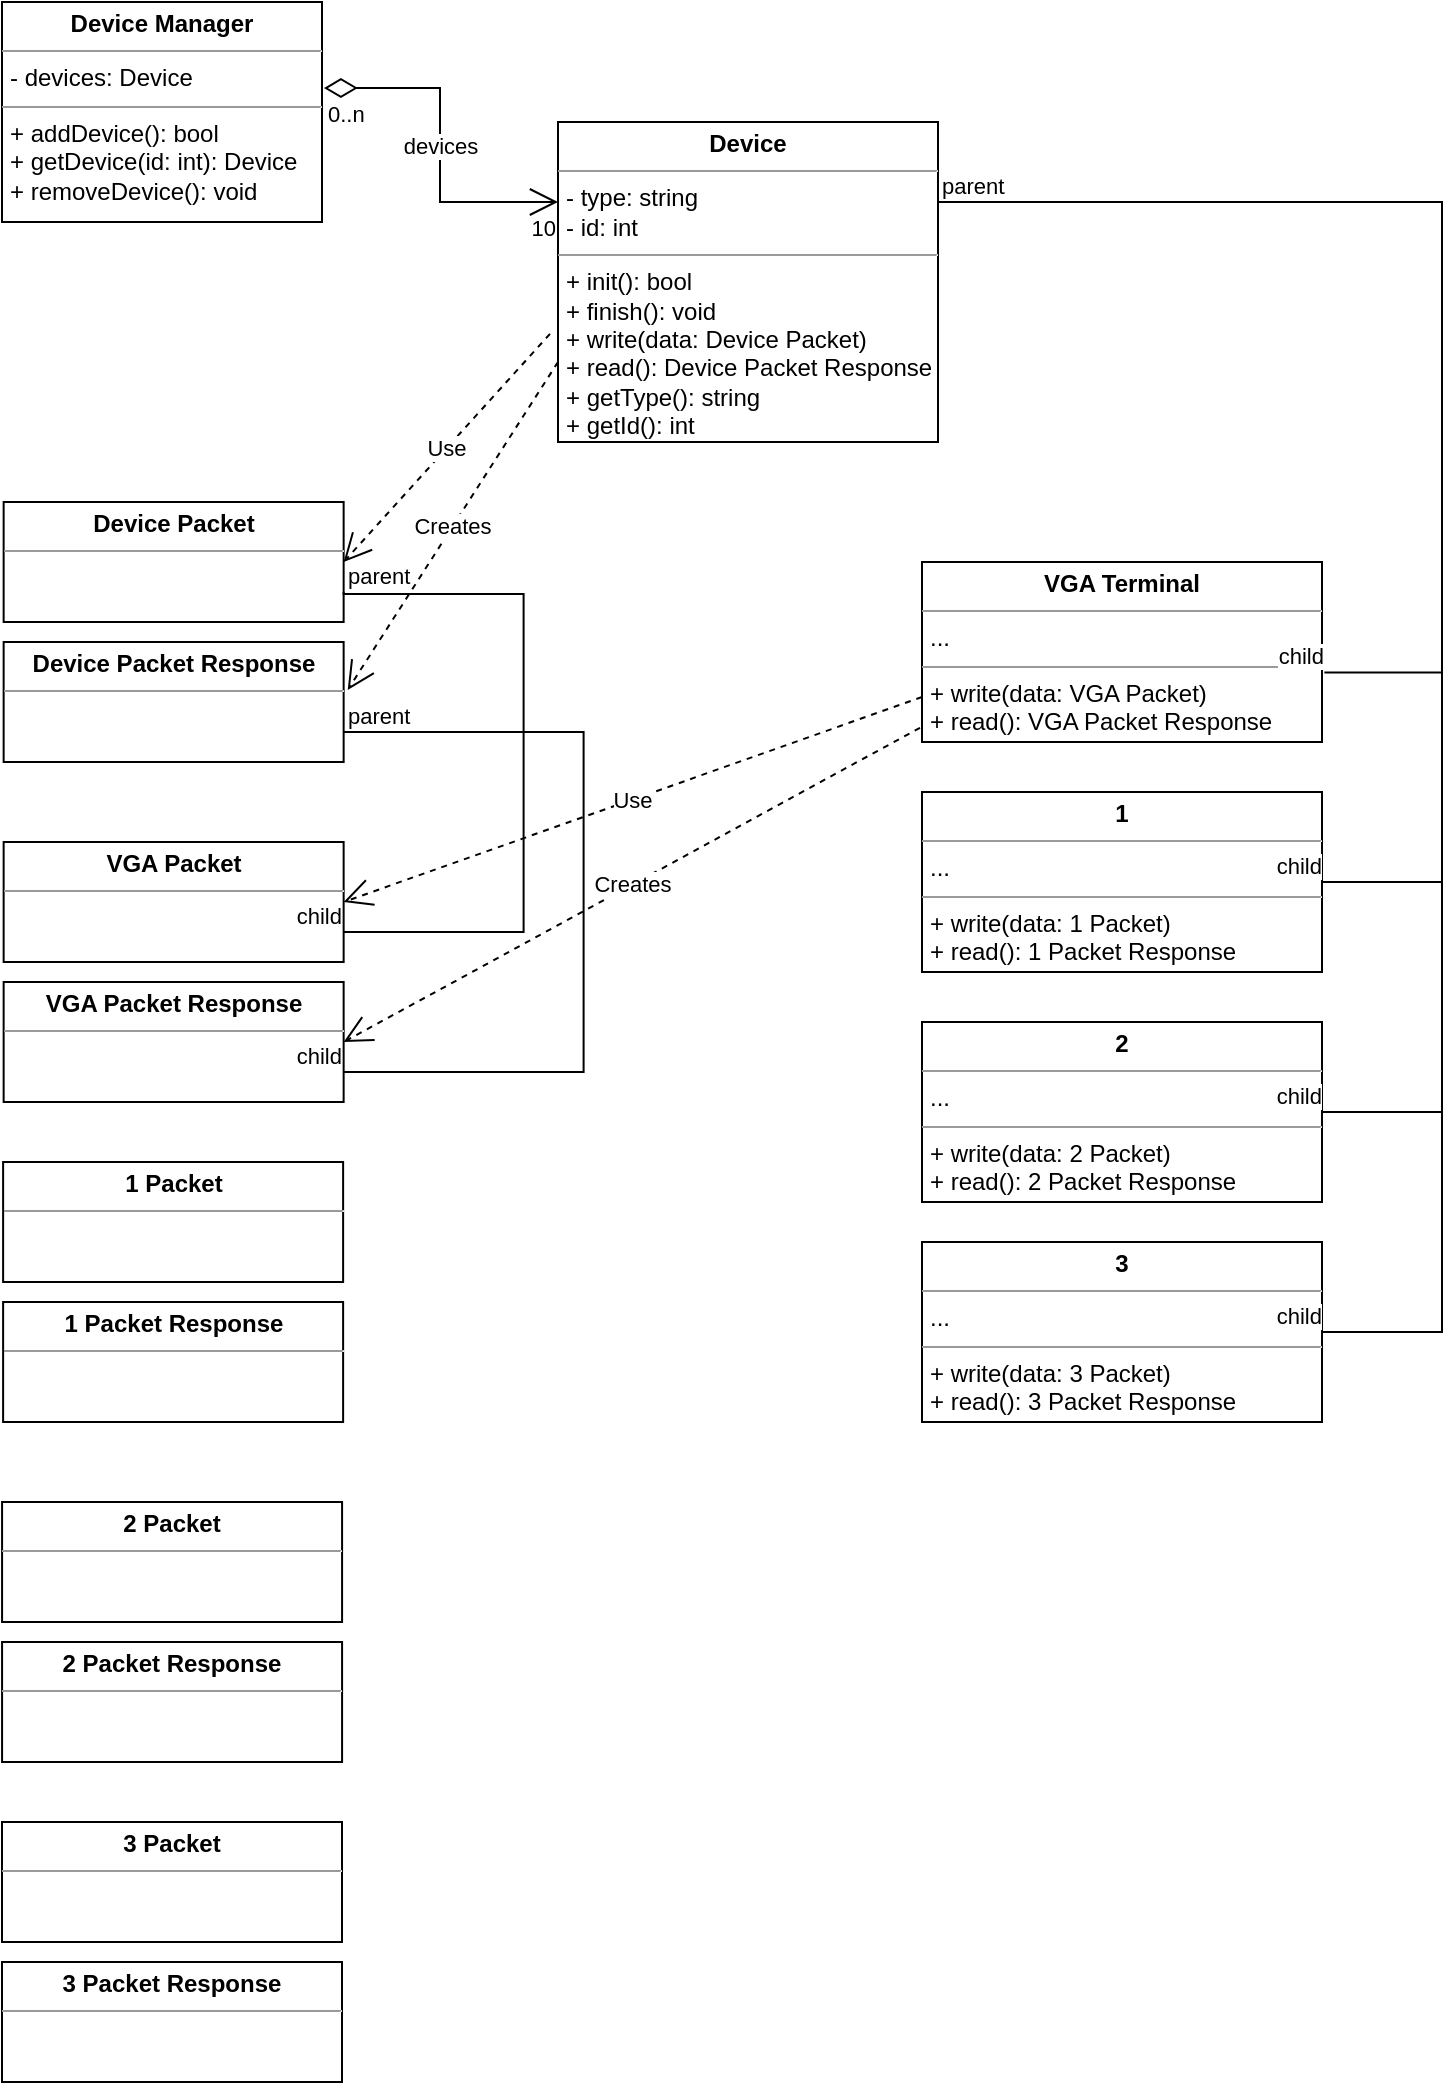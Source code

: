 <mxfile version="20.8.20" type="github">
  <diagram name="Page-1" id="09lzFyWS7ChnjlxKwFv8">
    <mxGraphModel dx="1742" dy="960" grid="1" gridSize="10" guides="1" tooltips="1" connect="1" arrows="1" fold="1" page="1" pageScale="1" pageWidth="827" pageHeight="1169" math="0" shadow="0">
      <root>
        <mxCell id="0" />
        <mxCell id="1" parent="0" />
        <mxCell id="X0Wd92SMY3JsqTdoB2Md-23" value="&lt;p style=&quot;margin:0px;margin-top:4px;text-align:center;&quot;&gt;&lt;b&gt;Device&lt;/b&gt;&lt;/p&gt;&lt;hr size=&quot;1&quot;&gt;&lt;p style=&quot;margin:0px;margin-left:4px;&quot;&gt;- type: string&lt;/p&gt;&lt;p style=&quot;margin:0px;margin-left:4px;&quot;&gt;- id: int&lt;/p&gt;&lt;hr size=&quot;1&quot;&gt;&lt;p style=&quot;margin:0px;margin-left:4px;&quot;&gt;+ init(): bool&lt;/p&gt;&lt;p style=&quot;margin:0px;margin-left:4px;&quot;&gt;+ finish(): void&lt;/p&gt;&lt;p style=&quot;margin:0px;margin-left:4px;&quot;&gt;+ write(data: Device Packet)&lt;/p&gt;&lt;p style=&quot;margin:0px;margin-left:4px;&quot;&gt;+ read(): Device Packet Response&lt;/p&gt;&lt;p style=&quot;margin:0px;margin-left:4px;&quot;&gt;+ getType(): string&lt;/p&gt;&lt;p style=&quot;margin:0px;margin-left:4px;&quot;&gt;+ getId(): int&lt;/p&gt;" style="verticalAlign=top;align=left;overflow=fill;fontSize=12;fontFamily=Helvetica;html=1;" vertex="1" parent="1">
          <mxGeometry x="318" y="90" width="190" height="160" as="geometry" />
        </mxCell>
        <mxCell id="X0Wd92SMY3JsqTdoB2Md-27" value="&lt;p style=&quot;margin:0px;margin-top:4px;text-align:center;&quot;&gt;&lt;b&gt;Device Manager&lt;/b&gt;&lt;/p&gt;&lt;hr size=&quot;1&quot;&gt;&lt;p style=&quot;margin:0px;margin-left:4px;&quot;&gt;- devices: Device&lt;/p&gt;&lt;hr size=&quot;1&quot;&gt;&lt;p style=&quot;margin:0px;margin-left:4px;&quot;&gt;+ addDevice(): bool&lt;/p&gt;&lt;p style=&quot;margin:0px;margin-left:4px;&quot;&gt;+ getDevice(id: int): Device&lt;/p&gt;&lt;p style=&quot;margin:0px;margin-left:4px;&quot;&gt;+ removeDevice(): void&lt;/p&gt;" style="verticalAlign=top;align=left;overflow=fill;fontSize=12;fontFamily=Helvetica;html=1;" vertex="1" parent="1">
          <mxGeometry x="40" y="30" width="160" height="110" as="geometry" />
        </mxCell>
        <mxCell id="X0Wd92SMY3JsqTdoB2Md-29" value="devices" style="endArrow=open;html=1;endSize=12;startArrow=diamondThin;startSize=14;startFill=0;edgeStyle=orthogonalEdgeStyle;rounded=0;exitX=1.006;exitY=0.391;exitDx=0;exitDy=0;exitPerimeter=0;entryX=0;entryY=0.25;entryDx=0;entryDy=0;" edge="1" parent="1" source="X0Wd92SMY3JsqTdoB2Md-27" target="X0Wd92SMY3JsqTdoB2Md-23">
          <mxGeometry relative="1" as="geometry">
            <mxPoint x="290" y="260" as="sourcePoint" />
            <mxPoint x="450" y="260" as="targetPoint" />
          </mxGeometry>
        </mxCell>
        <mxCell id="X0Wd92SMY3JsqTdoB2Md-30" value="0..n" style="edgeLabel;resizable=0;html=1;align=left;verticalAlign=top;" connectable="0" vertex="1" parent="X0Wd92SMY3JsqTdoB2Md-29">
          <mxGeometry x="-1" relative="1" as="geometry" />
        </mxCell>
        <mxCell id="X0Wd92SMY3JsqTdoB2Md-31" value="10" style="edgeLabel;resizable=0;html=1;align=right;verticalAlign=top;" connectable="0" vertex="1" parent="X0Wd92SMY3JsqTdoB2Md-29">
          <mxGeometry x="1" relative="1" as="geometry" />
        </mxCell>
        <mxCell id="X0Wd92SMY3JsqTdoB2Md-40" value="&lt;p style=&quot;margin:0px;margin-top:4px;text-align:center;&quot;&gt;&lt;b&gt;Device Packet&lt;/b&gt;&lt;/p&gt;&lt;hr size=&quot;1&quot;&gt;&lt;div style=&quot;height:2px;&quot;&gt;&lt;/div&gt;" style="verticalAlign=top;align=left;overflow=fill;fontSize=12;fontFamily=Helvetica;html=1;" vertex="1" parent="1">
          <mxGeometry x="40.82" y="280" width="170" height="60" as="geometry" />
        </mxCell>
        <mxCell id="X0Wd92SMY3JsqTdoB2Md-41" value="&lt;p style=&quot;margin:0px;margin-top:4px;text-align:center;&quot;&gt;&lt;b&gt;Device Packet Response&lt;/b&gt;&lt;/p&gt;&lt;hr size=&quot;1&quot;&gt;&lt;div style=&quot;height:2px;&quot;&gt;&lt;/div&gt;" style="verticalAlign=top;align=left;overflow=fill;fontSize=12;fontFamily=Helvetica;html=1;" vertex="1" parent="1">
          <mxGeometry x="40.82" y="350" width="170" height="60" as="geometry" />
        </mxCell>
        <mxCell id="X0Wd92SMY3JsqTdoB2Md-42" value="Use" style="endArrow=open;endSize=12;dashed=1;html=1;rounded=0;entryX=1;entryY=0.5;entryDx=0;entryDy=0;exitX=-0.021;exitY=0.662;exitDx=0;exitDy=0;exitPerimeter=0;" edge="1" parent="1" source="X0Wd92SMY3JsqTdoB2Md-23" target="X0Wd92SMY3JsqTdoB2Md-40">
          <mxGeometry width="160" relative="1" as="geometry">
            <mxPoint x="360" y="260" as="sourcePoint" />
            <mxPoint x="430" y="270" as="targetPoint" />
          </mxGeometry>
        </mxCell>
        <mxCell id="X0Wd92SMY3JsqTdoB2Md-43" value="Creates" style="endArrow=open;endSize=12;dashed=1;html=1;rounded=0;exitX=0;exitY=0.75;exitDx=0;exitDy=0;entryX=1.012;entryY=0.399;entryDx=0;entryDy=0;entryPerimeter=0;" edge="1" parent="1" source="X0Wd92SMY3JsqTdoB2Md-23" target="X0Wd92SMY3JsqTdoB2Md-41">
          <mxGeometry width="160" relative="1" as="geometry">
            <mxPoint x="290" y="260" as="sourcePoint" />
            <mxPoint x="290" y="300" as="targetPoint" />
          </mxGeometry>
        </mxCell>
        <mxCell id="X0Wd92SMY3JsqTdoB2Md-44" value="&lt;p style=&quot;margin:0px;margin-top:4px;text-align:center;&quot;&gt;&lt;b&gt;VGA Terminal&lt;/b&gt;&lt;/p&gt;&lt;hr size=&quot;1&quot;&gt;&lt;p style=&quot;margin:0px;margin-left:4px;&quot;&gt;...&lt;/p&gt;&lt;hr size=&quot;1&quot;&gt;&lt;p style=&quot;border-color: var(--border-color); margin: 0px 0px 0px 4px;&quot;&gt;+ write(data: VGA Packet)&lt;/p&gt;&lt;p style=&quot;border-color: var(--border-color); margin: 0px 0px 0px 4px;&quot;&gt;+ read(): VGA Packet Response&lt;/p&gt;" style="verticalAlign=top;align=left;overflow=fill;fontSize=12;fontFamily=Helvetica;html=1;" vertex="1" parent="1">
          <mxGeometry x="500" y="310" width="200" height="90" as="geometry" />
        </mxCell>
        <mxCell id="X0Wd92SMY3JsqTdoB2Md-48" value="&lt;p style=&quot;margin:0px;margin-top:4px;text-align:center;&quot;&gt;&lt;b&gt;1&lt;/b&gt;&lt;/p&gt;&lt;hr size=&quot;1&quot;&gt;&lt;p style=&quot;margin:0px;margin-left:4px;&quot;&gt;...&lt;/p&gt;&lt;hr size=&quot;1&quot;&gt;&lt;p style=&quot;border-color: var(--border-color); margin: 0px 0px 0px 4px;&quot;&gt;+ write(data: 1 Packet)&lt;/p&gt;&lt;p style=&quot;border-color: var(--border-color); margin: 0px 0px 0px 4px;&quot;&gt;+ read(): 1 Packet Response&lt;/p&gt;" style="verticalAlign=top;align=left;overflow=fill;fontSize=12;fontFamily=Helvetica;html=1;" vertex="1" parent="1">
          <mxGeometry x="500" y="425" width="200" height="90" as="geometry" />
        </mxCell>
        <mxCell id="X0Wd92SMY3JsqTdoB2Md-49" value="&lt;p style=&quot;margin:0px;margin-top:4px;text-align:center;&quot;&gt;&lt;b&gt;2&lt;/b&gt;&lt;/p&gt;&lt;hr size=&quot;1&quot;&gt;&lt;p style=&quot;margin:0px;margin-left:4px;&quot;&gt;...&lt;/p&gt;&lt;hr size=&quot;1&quot;&gt;&lt;p style=&quot;border-color: var(--border-color); margin: 0px 0px 0px 4px;&quot;&gt;+ write(data: 2 Packet)&lt;/p&gt;&lt;p style=&quot;border-color: var(--border-color); margin: 0px 0px 0px 4px;&quot;&gt;+ read(): 2 Packet Response&lt;/p&gt;" style="verticalAlign=top;align=left;overflow=fill;fontSize=12;fontFamily=Helvetica;html=1;" vertex="1" parent="1">
          <mxGeometry x="500" y="540" width="200" height="90" as="geometry" />
        </mxCell>
        <mxCell id="X0Wd92SMY3JsqTdoB2Md-50" value="&lt;p style=&quot;margin:0px;margin-top:4px;text-align:center;&quot;&gt;&lt;b&gt;3&lt;/b&gt;&lt;/p&gt;&lt;hr size=&quot;1&quot;&gt;&lt;p style=&quot;margin:0px;margin-left:4px;&quot;&gt;...&lt;/p&gt;&lt;hr size=&quot;1&quot;&gt;&lt;p style=&quot;border-color: var(--border-color); margin: 0px 0px 0px 4px;&quot;&gt;+ write(data: 3 Packet)&lt;/p&gt;&lt;p style=&quot;border-color: var(--border-color); margin: 0px 0px 0px 4px;&quot;&gt;+ read(): 3 Packet Response&lt;/p&gt;" style="verticalAlign=top;align=left;overflow=fill;fontSize=12;fontFamily=Helvetica;html=1;" vertex="1" parent="1">
          <mxGeometry x="500" y="650" width="200" height="90" as="geometry" />
        </mxCell>
        <mxCell id="X0Wd92SMY3JsqTdoB2Md-60" value="" style="endArrow=none;html=1;edgeStyle=orthogonalEdgeStyle;rounded=0;exitX=1;exitY=0.25;exitDx=0;exitDy=0;entryX=1.006;entryY=0.614;entryDx=0;entryDy=0;entryPerimeter=0;" edge="1" parent="1" source="X0Wd92SMY3JsqTdoB2Md-23" target="X0Wd92SMY3JsqTdoB2Md-44">
          <mxGeometry relative="1" as="geometry">
            <mxPoint x="640" y="220" as="sourcePoint" />
            <mxPoint x="800" y="220" as="targetPoint" />
            <Array as="points">
              <mxPoint x="760" y="130" />
              <mxPoint x="760" y="365" />
            </Array>
          </mxGeometry>
        </mxCell>
        <mxCell id="X0Wd92SMY3JsqTdoB2Md-61" value="parent" style="edgeLabel;resizable=0;html=1;align=left;verticalAlign=bottom;" connectable="0" vertex="1" parent="X0Wd92SMY3JsqTdoB2Md-60">
          <mxGeometry x="-1" relative="1" as="geometry" />
        </mxCell>
        <mxCell id="X0Wd92SMY3JsqTdoB2Md-62" value="child" style="edgeLabel;resizable=0;html=1;align=right;verticalAlign=bottom;" connectable="0" vertex="1" parent="X0Wd92SMY3JsqTdoB2Md-60">
          <mxGeometry x="1" relative="1" as="geometry" />
        </mxCell>
        <mxCell id="X0Wd92SMY3JsqTdoB2Md-63" value="" style="endArrow=none;html=1;edgeStyle=orthogonalEdgeStyle;rounded=0;entryX=1;entryY=0.5;entryDx=0;entryDy=0;exitX=1;exitY=0.25;exitDx=0;exitDy=0;" edge="1" parent="1" source="X0Wd92SMY3JsqTdoB2Md-23" target="X0Wd92SMY3JsqTdoB2Md-48">
          <mxGeometry relative="1" as="geometry">
            <mxPoint x="620" y="70" as="sourcePoint" />
            <mxPoint x="521" y="375" as="targetPoint" />
            <Array as="points">
              <mxPoint x="760" y="130" />
              <mxPoint x="760" y="470" />
            </Array>
          </mxGeometry>
        </mxCell>
        <mxCell id="X0Wd92SMY3JsqTdoB2Md-64" value="parent" style="edgeLabel;resizable=0;html=1;align=left;verticalAlign=bottom;" connectable="0" vertex="1" parent="X0Wd92SMY3JsqTdoB2Md-63">
          <mxGeometry x="-1" relative="1" as="geometry" />
        </mxCell>
        <mxCell id="X0Wd92SMY3JsqTdoB2Md-65" value="child" style="edgeLabel;resizable=0;html=1;align=right;verticalAlign=bottom;" connectable="0" vertex="1" parent="X0Wd92SMY3JsqTdoB2Md-63">
          <mxGeometry x="1" relative="1" as="geometry" />
        </mxCell>
        <mxCell id="X0Wd92SMY3JsqTdoB2Md-72" value="" style="endArrow=none;html=1;edgeStyle=orthogonalEdgeStyle;rounded=0;entryX=1;entryY=0.5;entryDx=0;entryDy=0;exitX=1;exitY=0.25;exitDx=0;exitDy=0;" edge="1" parent="1" source="X0Wd92SMY3JsqTdoB2Md-23" target="X0Wd92SMY3JsqTdoB2Md-49">
          <mxGeometry relative="1" as="geometry">
            <mxPoint x="670" y="210" as="sourcePoint" />
            <mxPoint x="640" y="610" as="targetPoint" />
            <Array as="points">
              <mxPoint x="760" y="130" />
              <mxPoint x="760" y="585" />
            </Array>
          </mxGeometry>
        </mxCell>
        <mxCell id="X0Wd92SMY3JsqTdoB2Md-73" value="parent" style="edgeLabel;resizable=0;html=1;align=left;verticalAlign=bottom;" connectable="0" vertex="1" parent="X0Wd92SMY3JsqTdoB2Md-72">
          <mxGeometry x="-1" relative="1" as="geometry" />
        </mxCell>
        <mxCell id="X0Wd92SMY3JsqTdoB2Md-74" value="child" style="edgeLabel;resizable=0;html=1;align=right;verticalAlign=bottom;" connectable="0" vertex="1" parent="X0Wd92SMY3JsqTdoB2Md-72">
          <mxGeometry x="1" relative="1" as="geometry" />
        </mxCell>
        <mxCell id="X0Wd92SMY3JsqTdoB2Md-75" value="" style="endArrow=none;html=1;edgeStyle=orthogonalEdgeStyle;rounded=0;entryX=1;entryY=0.5;entryDx=0;entryDy=0;exitX=1;exitY=0.25;exitDx=0;exitDy=0;" edge="1" parent="1" source="X0Wd92SMY3JsqTdoB2Md-23" target="X0Wd92SMY3JsqTdoB2Md-50">
          <mxGeometry relative="1" as="geometry">
            <mxPoint x="650" y="190" as="sourcePoint" />
            <mxPoint x="620" y="705" as="targetPoint" />
            <Array as="points">
              <mxPoint x="760" y="130" />
              <mxPoint x="760" y="695" />
            </Array>
          </mxGeometry>
        </mxCell>
        <mxCell id="X0Wd92SMY3JsqTdoB2Md-76" value="parent" style="edgeLabel;resizable=0;html=1;align=left;verticalAlign=bottom;" connectable="0" vertex="1" parent="X0Wd92SMY3JsqTdoB2Md-75">
          <mxGeometry x="-1" relative="1" as="geometry" />
        </mxCell>
        <mxCell id="X0Wd92SMY3JsqTdoB2Md-77" value="child" style="edgeLabel;resizable=0;html=1;align=right;verticalAlign=bottom;" connectable="0" vertex="1" parent="X0Wd92SMY3JsqTdoB2Md-75">
          <mxGeometry x="1" relative="1" as="geometry" />
        </mxCell>
        <mxCell id="X0Wd92SMY3JsqTdoB2Md-79" value="&lt;p style=&quot;margin:0px;margin-top:4px;text-align:center;&quot;&gt;&lt;b&gt;VGA Packet&lt;/b&gt;&lt;/p&gt;&lt;hr size=&quot;1&quot;&gt;&lt;div style=&quot;height:2px;&quot;&gt;&lt;/div&gt;" style="verticalAlign=top;align=left;overflow=fill;fontSize=12;fontFamily=Helvetica;html=1;" vertex="1" parent="1">
          <mxGeometry x="40.82" y="450" width="170" height="60" as="geometry" />
        </mxCell>
        <mxCell id="X0Wd92SMY3JsqTdoB2Md-80" value="&lt;p style=&quot;margin:0px;margin-top:4px;text-align:center;&quot;&gt;&lt;b&gt;VGA Packet Response&lt;/b&gt;&lt;/p&gt;&lt;hr size=&quot;1&quot;&gt;&lt;div style=&quot;height:2px;&quot;&gt;&lt;/div&gt;" style="verticalAlign=top;align=left;overflow=fill;fontSize=12;fontFamily=Helvetica;html=1;" vertex="1" parent="1">
          <mxGeometry x="40.82" y="520" width="170" height="60" as="geometry" />
        </mxCell>
        <mxCell id="X0Wd92SMY3JsqTdoB2Md-81" value="Use" style="endArrow=open;endSize=12;dashed=1;html=1;rounded=0;entryX=1;entryY=0.5;entryDx=0;entryDy=0;exitX=0;exitY=0.75;exitDx=0;exitDy=0;" edge="1" parent="1" source="X0Wd92SMY3JsqTdoB2Md-44" target="X0Wd92SMY3JsqTdoB2Md-79">
          <mxGeometry width="160" relative="1" as="geometry">
            <mxPoint x="446" y="340" as="sourcePoint" />
            <mxPoint x="230" y="404" as="targetPoint" />
          </mxGeometry>
        </mxCell>
        <mxCell id="X0Wd92SMY3JsqTdoB2Md-82" value="Creates" style="endArrow=open;endSize=12;dashed=1;html=1;rounded=0;exitX=-0.005;exitY=0.921;exitDx=0;exitDy=0;entryX=1;entryY=0.5;entryDx=0;entryDy=0;exitPerimeter=0;" edge="1" parent="1" source="X0Wd92SMY3JsqTdoB2Md-44" target="X0Wd92SMY3JsqTdoB2Md-80">
          <mxGeometry width="160" relative="1" as="geometry">
            <mxPoint x="448" y="380" as="sourcePoint" />
            <mxPoint x="230" y="514" as="targetPoint" />
          </mxGeometry>
        </mxCell>
        <mxCell id="X0Wd92SMY3JsqTdoB2Md-83" value="" style="endArrow=none;html=1;edgeStyle=orthogonalEdgeStyle;rounded=0;exitX=1;exitY=0.75;exitDx=0;exitDy=0;entryX=1;entryY=0.75;entryDx=0;entryDy=0;" edge="1" parent="1" source="X0Wd92SMY3JsqTdoB2Md-40" target="X0Wd92SMY3JsqTdoB2Md-79">
          <mxGeometry relative="1" as="geometry">
            <mxPoint x="310.82" y="470" as="sourcePoint" />
            <mxPoint x="470.82" y="470" as="targetPoint" />
            <Array as="points">
              <mxPoint x="300.82" y="326" />
              <mxPoint x="300.82" y="495" />
            </Array>
          </mxGeometry>
        </mxCell>
        <mxCell id="X0Wd92SMY3JsqTdoB2Md-84" value="parent" style="edgeLabel;resizable=0;html=1;align=left;verticalAlign=bottom;" connectable="0" vertex="1" parent="X0Wd92SMY3JsqTdoB2Md-83">
          <mxGeometry x="-1" relative="1" as="geometry" />
        </mxCell>
        <mxCell id="X0Wd92SMY3JsqTdoB2Md-85" value="child" style="edgeLabel;resizable=0;html=1;align=right;verticalAlign=bottom;" connectable="0" vertex="1" parent="X0Wd92SMY3JsqTdoB2Md-83">
          <mxGeometry x="1" relative="1" as="geometry" />
        </mxCell>
        <mxCell id="X0Wd92SMY3JsqTdoB2Md-91" value="child" style="edgeLabel;resizable=0;html=1;align=right;verticalAlign=bottom;" connectable="0" vertex="1" parent="X0Wd92SMY3JsqTdoB2Md-83">
          <mxGeometry x="1" relative="1" as="geometry">
            <mxPoint y="160" as="offset" />
          </mxGeometry>
        </mxCell>
        <mxCell id="X0Wd92SMY3JsqTdoB2Md-95" value="child" style="edgeLabel;resizable=0;html=1;align=right;verticalAlign=bottom;" connectable="0" vertex="1" parent="X0Wd92SMY3JsqTdoB2Md-83">
          <mxGeometry x="1" relative="1" as="geometry">
            <mxPoint x="-1" y="330" as="offset" />
          </mxGeometry>
        </mxCell>
        <mxCell id="X0Wd92SMY3JsqTdoB2Md-99" value="child" style="edgeLabel;resizable=0;html=1;align=right;verticalAlign=bottom;" connectable="0" vertex="1" parent="X0Wd92SMY3JsqTdoB2Md-83">
          <mxGeometry x="1" relative="1" as="geometry">
            <mxPoint x="-1" y="490" as="offset" />
          </mxGeometry>
        </mxCell>
        <mxCell id="X0Wd92SMY3JsqTdoB2Md-86" value="" style="endArrow=none;html=1;edgeStyle=orthogonalEdgeStyle;rounded=0;exitX=1;exitY=0.75;exitDx=0;exitDy=0;entryX=1;entryY=0.75;entryDx=0;entryDy=0;" edge="1" parent="1" source="X0Wd92SMY3JsqTdoB2Md-41" target="X0Wd92SMY3JsqTdoB2Md-80">
          <mxGeometry relative="1" as="geometry">
            <mxPoint x="230.82" y="410" as="sourcePoint" />
            <mxPoint x="230.82" y="590" as="targetPoint" />
            <Array as="points">
              <mxPoint x="330.82" y="395" />
              <mxPoint x="330.82" y="565" />
            </Array>
          </mxGeometry>
        </mxCell>
        <mxCell id="X0Wd92SMY3JsqTdoB2Md-87" value="parent" style="edgeLabel;resizable=0;html=1;align=left;verticalAlign=bottom;" connectable="0" vertex="1" parent="X0Wd92SMY3JsqTdoB2Md-86">
          <mxGeometry x="-1" relative="1" as="geometry" />
        </mxCell>
        <mxCell id="X0Wd92SMY3JsqTdoB2Md-88" value="child" style="edgeLabel;resizable=0;html=1;align=right;verticalAlign=bottom;" connectable="0" vertex="1" parent="X0Wd92SMY3JsqTdoB2Md-86">
          <mxGeometry x="1" relative="1" as="geometry" />
        </mxCell>
        <mxCell id="X0Wd92SMY3JsqTdoB2Md-92" value="child" style="edgeLabel;resizable=0;html=1;align=right;verticalAlign=bottom;" connectable="0" vertex="1" parent="X0Wd92SMY3JsqTdoB2Md-86">
          <mxGeometry x="1" relative="1" as="geometry">
            <mxPoint y="160" as="offset" />
          </mxGeometry>
        </mxCell>
        <mxCell id="X0Wd92SMY3JsqTdoB2Md-96" value="child" style="edgeLabel;resizable=0;html=1;align=right;verticalAlign=bottom;" connectable="0" vertex="1" parent="X0Wd92SMY3JsqTdoB2Md-86">
          <mxGeometry x="1" relative="1" as="geometry">
            <mxPoint x="-1" y="330" as="offset" />
          </mxGeometry>
        </mxCell>
        <mxCell id="X0Wd92SMY3JsqTdoB2Md-100" value="child" style="edgeLabel;resizable=0;html=1;align=right;verticalAlign=bottom;" connectable="0" vertex="1" parent="X0Wd92SMY3JsqTdoB2Md-86">
          <mxGeometry x="1" relative="1" as="geometry">
            <mxPoint x="-1" y="490" as="offset" />
          </mxGeometry>
        </mxCell>
        <mxCell id="X0Wd92SMY3JsqTdoB2Md-89" value="&lt;p style=&quot;margin:0px;margin-top:4px;text-align:center;&quot;&gt;&lt;b&gt;1 Packet&lt;/b&gt;&lt;/p&gt;&lt;hr size=&quot;1&quot;&gt;&lt;div style=&quot;height:2px;&quot;&gt;&lt;/div&gt;" style="verticalAlign=top;align=left;overflow=fill;fontSize=12;fontFamily=Helvetica;html=1;" vertex="1" parent="1">
          <mxGeometry x="40.56" y="610" width="170" height="60" as="geometry" />
        </mxCell>
        <mxCell id="X0Wd92SMY3JsqTdoB2Md-90" value="&lt;p style=&quot;margin:0px;margin-top:4px;text-align:center;&quot;&gt;&lt;b&gt;1 Packet Response&lt;/b&gt;&lt;/p&gt;&lt;hr size=&quot;1&quot;&gt;&lt;div style=&quot;height:2px;&quot;&gt;&lt;/div&gt;" style="verticalAlign=top;align=left;overflow=fill;fontSize=12;fontFamily=Helvetica;html=1;" vertex="1" parent="1">
          <mxGeometry x="40.56" y="680" width="170" height="60" as="geometry" />
        </mxCell>
        <mxCell id="X0Wd92SMY3JsqTdoB2Md-93" value="&lt;p style=&quot;margin:0px;margin-top:4px;text-align:center;&quot;&gt;&lt;b&gt;2 Packet&lt;/b&gt;&lt;/p&gt;&lt;hr size=&quot;1&quot;&gt;&lt;div style=&quot;height:2px;&quot;&gt;&lt;/div&gt;" style="verticalAlign=top;align=left;overflow=fill;fontSize=12;fontFamily=Helvetica;html=1;" vertex="1" parent="1">
          <mxGeometry x="40.04" y="780" width="170" height="60" as="geometry" />
        </mxCell>
        <mxCell id="X0Wd92SMY3JsqTdoB2Md-94" value="&lt;p style=&quot;margin:0px;margin-top:4px;text-align:center;&quot;&gt;&lt;b&gt;2 Packet Response&lt;/b&gt;&lt;/p&gt;&lt;hr size=&quot;1&quot;&gt;&lt;div style=&quot;height:2px;&quot;&gt;&lt;/div&gt;" style="verticalAlign=top;align=left;overflow=fill;fontSize=12;fontFamily=Helvetica;html=1;" vertex="1" parent="1">
          <mxGeometry x="40.04" y="850" width="170" height="60" as="geometry" />
        </mxCell>
        <mxCell id="X0Wd92SMY3JsqTdoB2Md-97" value="&lt;p style=&quot;margin:0px;margin-top:4px;text-align:center;&quot;&gt;&lt;b&gt;3 Packet&lt;/b&gt;&lt;/p&gt;&lt;hr size=&quot;1&quot;&gt;&lt;div style=&quot;height:2px;&quot;&gt;&lt;/div&gt;" style="verticalAlign=top;align=left;overflow=fill;fontSize=12;fontFamily=Helvetica;html=1;" vertex="1" parent="1">
          <mxGeometry x="40" y="940" width="170" height="60" as="geometry" />
        </mxCell>
        <mxCell id="X0Wd92SMY3JsqTdoB2Md-98" value="&lt;p style=&quot;margin:0px;margin-top:4px;text-align:center;&quot;&gt;&lt;b&gt;3 Packet Response&lt;/b&gt;&lt;/p&gt;&lt;hr size=&quot;1&quot;&gt;&lt;div style=&quot;height:2px;&quot;&gt;&lt;/div&gt;" style="verticalAlign=top;align=left;overflow=fill;fontSize=12;fontFamily=Helvetica;html=1;" vertex="1" parent="1">
          <mxGeometry x="40" y="1010" width="170" height="60" as="geometry" />
        </mxCell>
      </root>
    </mxGraphModel>
  </diagram>
</mxfile>
